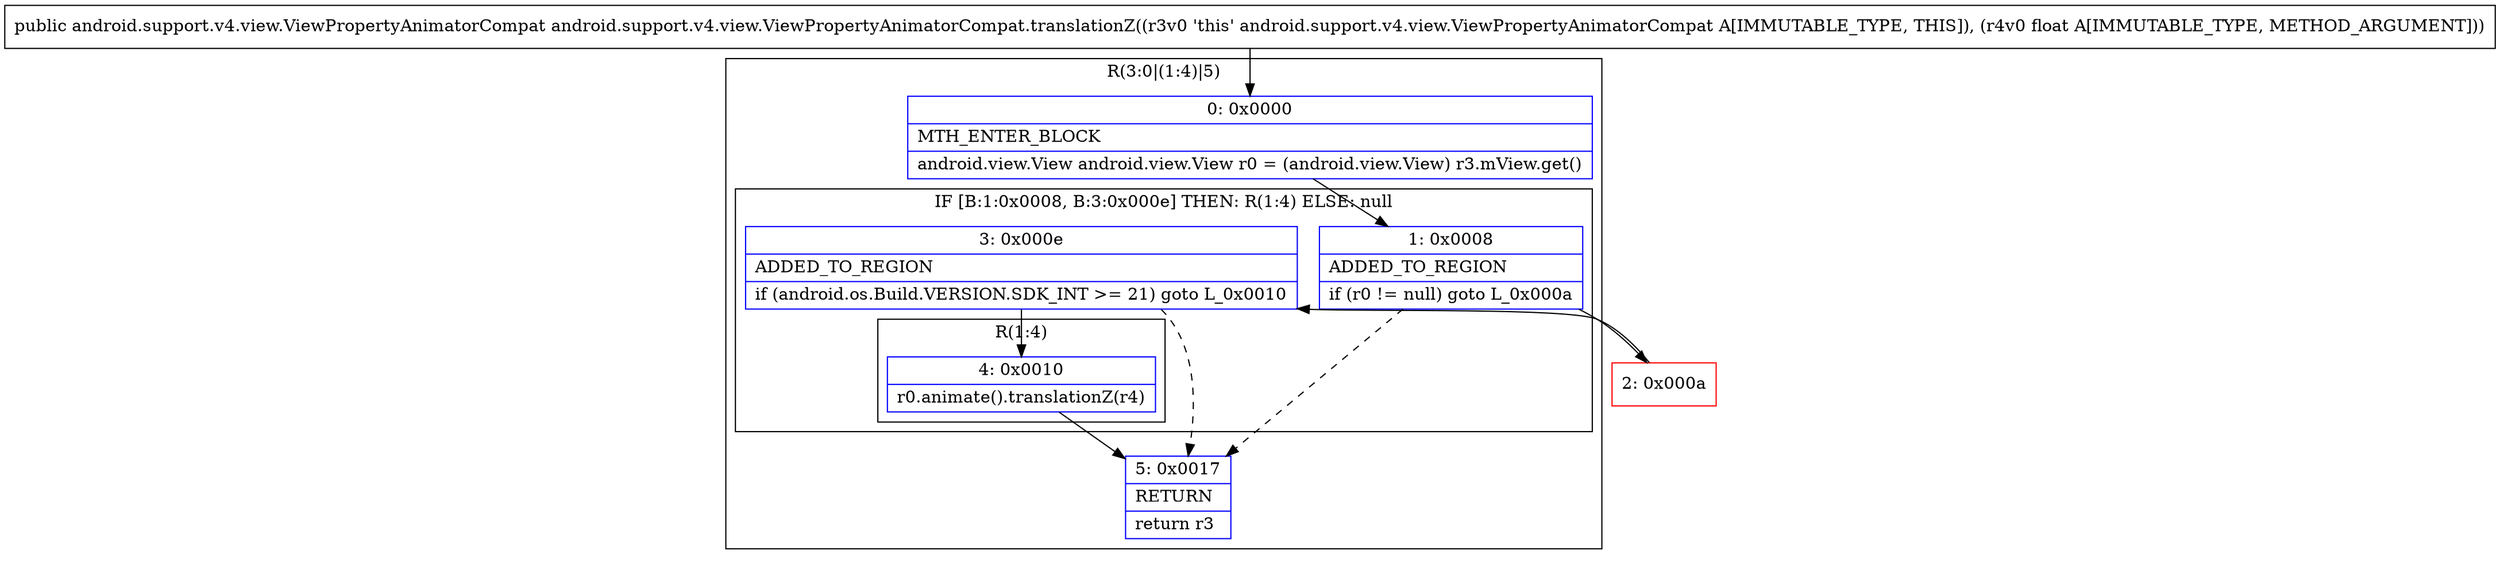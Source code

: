 digraph "CFG forandroid.support.v4.view.ViewPropertyAnimatorCompat.translationZ(F)Landroid\/support\/v4\/view\/ViewPropertyAnimatorCompat;" {
subgraph cluster_Region_1224225267 {
label = "R(3:0|(1:4)|5)";
node [shape=record,color=blue];
Node_0 [shape=record,label="{0\:\ 0x0000|MTH_ENTER_BLOCK\l|android.view.View android.view.View r0 = (android.view.View) r3.mView.get()\l}"];
subgraph cluster_IfRegion_1767299978 {
label = "IF [B:1:0x0008, B:3:0x000e] THEN: R(1:4) ELSE: null";
node [shape=record,color=blue];
Node_1 [shape=record,label="{1\:\ 0x0008|ADDED_TO_REGION\l|if (r0 != null) goto L_0x000a\l}"];
Node_3 [shape=record,label="{3\:\ 0x000e|ADDED_TO_REGION\l|if (android.os.Build.VERSION.SDK_INT \>= 21) goto L_0x0010\l}"];
subgraph cluster_Region_1585015770 {
label = "R(1:4)";
node [shape=record,color=blue];
Node_4 [shape=record,label="{4\:\ 0x0010|r0.animate().translationZ(r4)\l}"];
}
}
Node_5 [shape=record,label="{5\:\ 0x0017|RETURN\l|return r3\l}"];
}
Node_2 [shape=record,color=red,label="{2\:\ 0x000a}"];
MethodNode[shape=record,label="{public android.support.v4.view.ViewPropertyAnimatorCompat android.support.v4.view.ViewPropertyAnimatorCompat.translationZ((r3v0 'this' android.support.v4.view.ViewPropertyAnimatorCompat A[IMMUTABLE_TYPE, THIS]), (r4v0 float A[IMMUTABLE_TYPE, METHOD_ARGUMENT])) }"];
MethodNode -> Node_0;
Node_0 -> Node_1;
Node_1 -> Node_2;
Node_1 -> Node_5[style=dashed];
Node_3 -> Node_4;
Node_3 -> Node_5[style=dashed];
Node_4 -> Node_5;
Node_2 -> Node_3;
}


